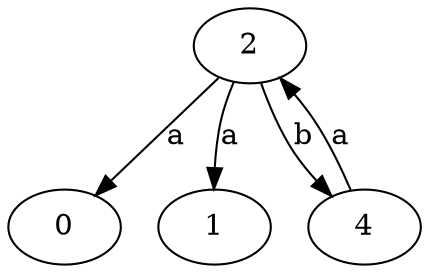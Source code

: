strict digraph  {
0;
1;
2;
4;
2 -> 0  [label=a];
2 -> 1  [label=a];
2 -> 4  [label=b];
4 -> 2  [label=a];
}
